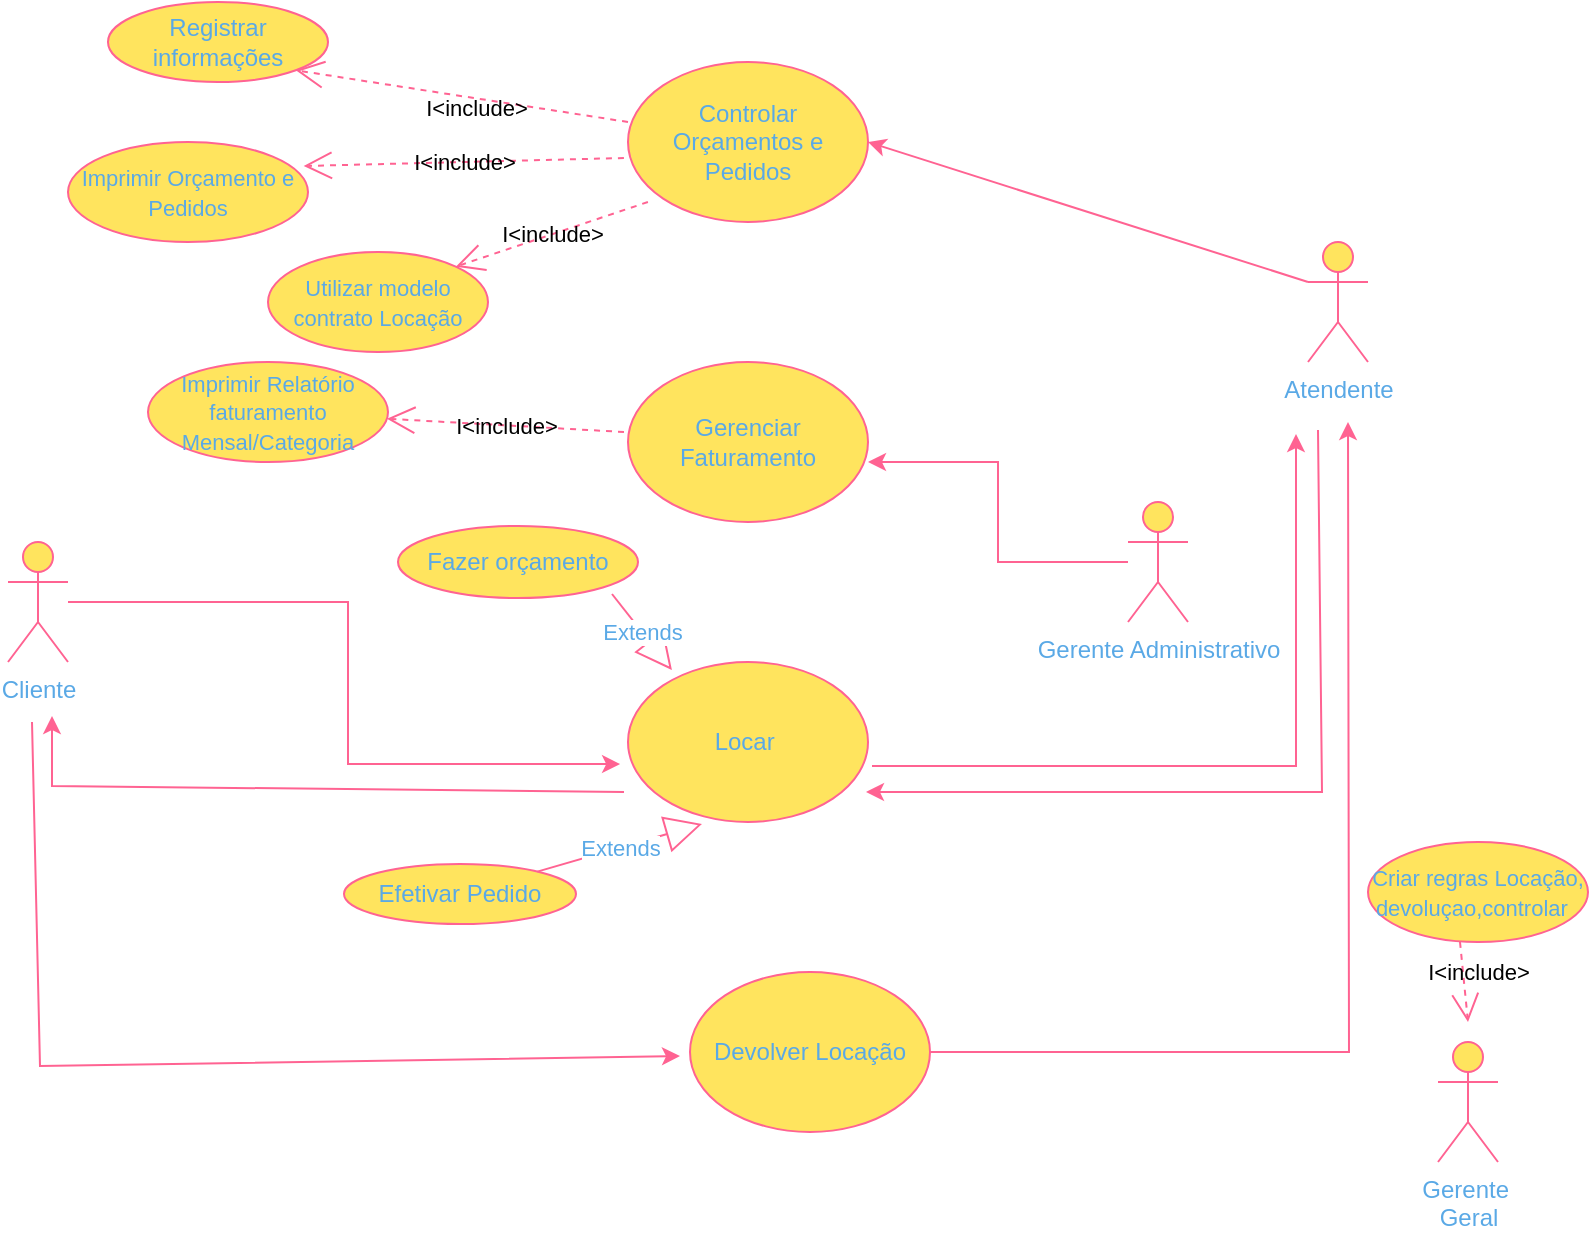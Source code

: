 <mxfile version="21.3.2" type="device">
  <diagram id="mHkPpL4sDXYTSZATMC4n" name="Página-1">
    <mxGraphModel dx="874" dy="594" grid="0" gridSize="10" guides="1" tooltips="1" connect="1" arrows="1" fold="1" page="1" pageScale="1" pageWidth="827" pageHeight="1169" math="0" shadow="0">
      <root>
        <mxCell id="0" />
        <mxCell id="1" parent="0" />
        <mxCell id="HXdkA08mGtH0IpMlDky3-31" style="edgeStyle=orthogonalEdgeStyle;rounded=0;orthogonalLoop=1;jettySize=auto;html=1;entryX=-0.033;entryY=0.638;entryDx=0;entryDy=0;entryPerimeter=0;labelBackgroundColor=none;strokeColor=#FF6392;fontColor=default;" parent="1" source="HXdkA08mGtH0IpMlDky3-2" target="HXdkA08mGtH0IpMlDky3-8" edge="1">
          <mxGeometry relative="1" as="geometry" />
        </mxCell>
        <mxCell id="HXdkA08mGtH0IpMlDky3-2" value="Cliente" style="shape=umlActor;verticalLabelPosition=bottom;verticalAlign=top;html=1;outlineConnect=0;labelBackgroundColor=none;fillColor=#FFE45E;strokeColor=#FF6392;fontColor=#5AA9E6;" parent="1" vertex="1">
          <mxGeometry x="30" y="290" width="30" height="60" as="geometry" />
        </mxCell>
        <mxCell id="HXdkA08mGtH0IpMlDky3-5" value="Atendente" style="shape=umlActor;verticalLabelPosition=bottom;verticalAlign=top;html=1;outlineConnect=0;labelBackgroundColor=none;fillColor=#FFE45E;strokeColor=#FF6392;fontColor=#5AA9E6;" parent="1" vertex="1">
          <mxGeometry x="680" y="140" width="30" height="60" as="geometry" />
        </mxCell>
        <mxCell id="HXdkA08mGtH0IpMlDky3-6" value="Controlar Orçamentos e Pedidos" style="ellipse;whiteSpace=wrap;html=1;labelBackgroundColor=none;fillColor=#FFE45E;strokeColor=#FF6392;fontColor=#5AA9E6;" parent="1" vertex="1">
          <mxGeometry x="340" y="50" width="120" height="80" as="geometry" />
        </mxCell>
        <mxCell id="HXdkA08mGtH0IpMlDky3-7" value="Gerenciar Faturamento" style="ellipse;whiteSpace=wrap;html=1;labelBackgroundColor=none;fillColor=#FFE45E;strokeColor=#FF6392;fontColor=#5AA9E6;" parent="1" vertex="1">
          <mxGeometry x="340" y="200" width="120" height="80" as="geometry" />
        </mxCell>
        <mxCell id="HXdkA08mGtH0IpMlDky3-8" value="Locar&amp;nbsp;" style="ellipse;whiteSpace=wrap;html=1;labelBackgroundColor=none;fillColor=#FFE45E;strokeColor=#FF6392;fontColor=#5AA9E6;" parent="1" vertex="1">
          <mxGeometry x="340" y="350" width="120" height="80" as="geometry" />
        </mxCell>
        <mxCell id="HXdkA08mGtH0IpMlDky3-39" style="edgeStyle=orthogonalEdgeStyle;rounded=0;orthogonalLoop=1;jettySize=auto;html=1;labelBackgroundColor=none;strokeColor=#FF6392;fontColor=default;" parent="1" source="HXdkA08mGtH0IpMlDky3-9" edge="1">
          <mxGeometry relative="1" as="geometry">
            <mxPoint x="700" y="230" as="targetPoint" />
          </mxGeometry>
        </mxCell>
        <mxCell id="HXdkA08mGtH0IpMlDky3-9" value="Devolver Locação" style="ellipse;whiteSpace=wrap;html=1;labelBackgroundColor=none;fillColor=#FFE45E;strokeColor=#FF6392;fontColor=#5AA9E6;" parent="1" vertex="1">
          <mxGeometry x="371" y="505" width="120" height="80" as="geometry" />
        </mxCell>
        <mxCell id="HXdkA08mGtH0IpMlDky3-21" style="edgeStyle=orthogonalEdgeStyle;rounded=0;orthogonalLoop=1;jettySize=auto;html=1;entryX=1;entryY=0.625;entryDx=0;entryDy=0;entryPerimeter=0;labelBackgroundColor=none;strokeColor=#FF6392;fontColor=default;" parent="1" source="HXdkA08mGtH0IpMlDky3-10" target="HXdkA08mGtH0IpMlDky3-7" edge="1">
          <mxGeometry relative="1" as="geometry" />
        </mxCell>
        <mxCell id="HXdkA08mGtH0IpMlDky3-10" value="Gerente Administrativo" style="shape=umlActor;verticalLabelPosition=bottom;verticalAlign=top;html=1;outlineConnect=0;labelBackgroundColor=none;fillColor=#FFE45E;strokeColor=#FF6392;fontColor=#5AA9E6;" parent="1" vertex="1">
          <mxGeometry x="590" y="270" width="30" height="60" as="geometry" />
        </mxCell>
        <mxCell id="HXdkA08mGtH0IpMlDky3-11" value="Gerente&amp;nbsp;&lt;br&gt;Geral" style="shape=umlActor;verticalLabelPosition=bottom;verticalAlign=top;html=1;outlineConnect=0;labelBackgroundColor=none;fillColor=#FFE45E;strokeColor=#FF6392;fontColor=#5AA9E6;" parent="1" vertex="1">
          <mxGeometry x="745" y="540" width="30" height="60" as="geometry" />
        </mxCell>
        <mxCell id="HXdkA08mGtH0IpMlDky3-16" value="" style="endArrow=classic;html=1;rounded=0;exitX=0;exitY=0.333;exitDx=0;exitDy=0;exitPerimeter=0;entryX=1;entryY=0.5;entryDx=0;entryDy=0;labelBackgroundColor=none;strokeColor=#FF6392;fontColor=default;" parent="1" source="HXdkA08mGtH0IpMlDky3-5" target="HXdkA08mGtH0IpMlDky3-6" edge="1">
          <mxGeometry width="50" height="50" relative="1" as="geometry">
            <mxPoint x="390" y="240" as="sourcePoint" />
            <mxPoint x="440" y="190" as="targetPoint" />
            <Array as="points" />
          </mxGeometry>
        </mxCell>
        <mxCell id="HXdkA08mGtH0IpMlDky3-17" value="Registrar informações" style="ellipse;whiteSpace=wrap;html=1;labelBackgroundColor=none;fillColor=#FFE45E;strokeColor=#FF6392;fontColor=#5AA9E6;" parent="1" vertex="1">
          <mxGeometry x="80" y="20" width="110" height="40" as="geometry" />
        </mxCell>
        <mxCell id="HXdkA08mGtH0IpMlDky3-18" value="I&amp;lt;include&amp;gt;" style="endArrow=open;endSize=12;dashed=1;html=1;rounded=0;exitX=0;exitY=0.375;exitDx=0;exitDy=0;entryX=1;entryY=1;entryDx=0;entryDy=0;exitPerimeter=0;labelBackgroundColor=none;strokeColor=#FF6392;fontColor=default;" parent="1" source="HXdkA08mGtH0IpMlDky3-6" target="HXdkA08mGtH0IpMlDky3-17" edge="1">
          <mxGeometry x="-0.098" y="5" width="160" relative="1" as="geometry">
            <mxPoint x="230" y="80" as="sourcePoint" />
            <mxPoint x="330" y="90" as="targetPoint" />
            <mxPoint as="offset" />
          </mxGeometry>
        </mxCell>
        <mxCell id="HXdkA08mGtH0IpMlDky3-19" value="&lt;font style=&quot;font-size: 11px;&quot;&gt;Imprimir Orçamento e Pedidos&lt;/font&gt;" style="ellipse;whiteSpace=wrap;html=1;labelBackgroundColor=none;fillColor=#FFE45E;strokeColor=#FF6392;fontColor=#5AA9E6;" parent="1" vertex="1">
          <mxGeometry x="60" y="90" width="120" height="50" as="geometry" />
        </mxCell>
        <mxCell id="HXdkA08mGtH0IpMlDky3-20" value="I&amp;lt;include&amp;gt;" style="endArrow=open;endSize=12;dashed=1;html=1;rounded=0;exitX=-0.017;exitY=0.6;exitDx=0;exitDy=0;entryX=0.982;entryY=0.24;entryDx=0;entryDy=0;entryPerimeter=0;exitPerimeter=0;labelBackgroundColor=none;strokeColor=#FF6392;fontColor=default;" parent="1" source="HXdkA08mGtH0IpMlDky3-6" target="HXdkA08mGtH0IpMlDky3-19" edge="1">
          <mxGeometry x="0.001" width="160" relative="1" as="geometry">
            <mxPoint x="230" y="150" as="sourcePoint" />
            <mxPoint x="340" y="160" as="targetPoint" />
            <mxPoint as="offset" />
          </mxGeometry>
        </mxCell>
        <mxCell id="HXdkA08mGtH0IpMlDky3-27" value="&lt;font style=&quot;font-size: 11px;&quot;&gt;Imprimir Relatório faturamento Mensal/Categoria&lt;/font&gt;" style="ellipse;whiteSpace=wrap;html=1;labelBackgroundColor=none;fillColor=#FFE45E;strokeColor=#FF6392;fontColor=#5AA9E6;" parent="1" vertex="1">
          <mxGeometry x="100" y="200" width="120" height="50" as="geometry" />
        </mxCell>
        <mxCell id="HXdkA08mGtH0IpMlDky3-28" value="I&amp;lt;include&amp;gt;" style="endArrow=open;endSize=12;dashed=1;html=1;rounded=0;labelBackgroundColor=none;strokeColor=#FF6392;fontColor=default;" parent="1" target="HXdkA08mGtH0IpMlDky3-27" edge="1">
          <mxGeometry x="-0.004" width="160" relative="1" as="geometry">
            <mxPoint x="338" y="235" as="sourcePoint" />
            <mxPoint x="353" y="177" as="targetPoint" />
            <mxPoint as="offset" />
          </mxGeometry>
        </mxCell>
        <mxCell id="HXdkA08mGtH0IpMlDky3-29" value="&lt;span style=&quot;font-size: 11px;&quot;&gt;Utilizar modelo contrato Locação&lt;/span&gt;" style="ellipse;whiteSpace=wrap;html=1;labelBackgroundColor=none;fillColor=#FFE45E;strokeColor=#FF6392;fontColor=#5AA9E6;" parent="1" vertex="1">
          <mxGeometry x="160" y="145" width="110" height="50" as="geometry" />
        </mxCell>
        <mxCell id="HXdkA08mGtH0IpMlDky3-30" value="I&amp;lt;include&amp;gt;" style="endArrow=open;endSize=12;dashed=1;html=1;rounded=0;exitX=0.083;exitY=0.875;exitDx=0;exitDy=0;exitPerimeter=0;entryX=1;entryY=0;entryDx=0;entryDy=0;labelBackgroundColor=none;strokeColor=#FF6392;fontColor=default;" parent="1" source="HXdkA08mGtH0IpMlDky3-6" target="HXdkA08mGtH0IpMlDky3-29" edge="1">
          <mxGeometry x="0.006" width="160" relative="1" as="geometry">
            <mxPoint x="210" y="140" as="sourcePoint" />
            <mxPoint x="371" y="122" as="targetPoint" />
            <mxPoint as="offset" />
          </mxGeometry>
        </mxCell>
        <mxCell id="HXdkA08mGtH0IpMlDky3-33" value="&lt;font style=&quot;font-size: 11px;&quot;&gt;Criar regras Locação, devoluçao,controlar&amp;nbsp;&amp;nbsp;&lt;/font&gt;" style="ellipse;whiteSpace=wrap;html=1;labelBackgroundColor=none;fillColor=#FFE45E;strokeColor=#FF6392;fontColor=#5AA9E6;" parent="1" vertex="1">
          <mxGeometry x="710" y="440" width="110" height="50" as="geometry" />
        </mxCell>
        <mxCell id="HXdkA08mGtH0IpMlDky3-35" value="I&amp;lt;include&amp;gt;" style="endArrow=open;endSize=12;dashed=1;html=1;rounded=0;exitX=0.083;exitY=0.875;exitDx=0;exitDy=0;exitPerimeter=0;labelBackgroundColor=none;strokeColor=#FF6392;fontColor=default;" parent="1" edge="1">
          <mxGeometry x="-0.2" y="8" width="160" relative="1" as="geometry">
            <mxPoint x="756" y="490" as="sourcePoint" />
            <mxPoint x="760" y="530" as="targetPoint" />
            <mxPoint x="-1" as="offset" />
          </mxGeometry>
        </mxCell>
        <mxCell id="FuKeWUT9p_C-J7KXTtOi-2" value="" style="endArrow=classic;html=1;rounded=0;labelBackgroundColor=none;strokeColor=#FF6392;fontColor=default;" edge="1" parent="1">
          <mxGeometry width="50" height="50" relative="1" as="geometry">
            <mxPoint x="42" y="380" as="sourcePoint" />
            <mxPoint x="366" y="547" as="targetPoint" />
            <Array as="points">
              <mxPoint x="46" y="552" />
            </Array>
          </mxGeometry>
        </mxCell>
        <mxCell id="FuKeWUT9p_C-J7KXTtOi-4" value="" style="endArrow=classic;html=1;rounded=0;labelBackgroundColor=none;strokeColor=#FF6392;fontColor=default;" edge="1" parent="1">
          <mxGeometry width="50" height="50" relative="1" as="geometry">
            <mxPoint x="462" y="402" as="sourcePoint" />
            <mxPoint x="674" y="236" as="targetPoint" />
            <Array as="points">
              <mxPoint x="674" y="402" />
            </Array>
          </mxGeometry>
        </mxCell>
        <mxCell id="FuKeWUT9p_C-J7KXTtOi-5" value="" style="endArrow=classic;html=1;rounded=0;labelBackgroundColor=none;strokeColor=#FF6392;fontColor=default;" edge="1" parent="1">
          <mxGeometry width="50" height="50" relative="1" as="geometry">
            <mxPoint x="685" y="234" as="sourcePoint" />
            <mxPoint x="459" y="415" as="targetPoint" />
            <Array as="points">
              <mxPoint x="687" y="415" />
            </Array>
          </mxGeometry>
        </mxCell>
        <mxCell id="FuKeWUT9p_C-J7KXTtOi-6" value="" style="endArrow=classic;html=1;rounded=0;labelBackgroundColor=none;strokeColor=#FF6392;fontColor=default;" edge="1" parent="1">
          <mxGeometry width="50" height="50" relative="1" as="geometry">
            <mxPoint x="338" y="415" as="sourcePoint" />
            <mxPoint x="52" y="377" as="targetPoint" />
            <Array as="points">
              <mxPoint x="52" y="412" />
            </Array>
          </mxGeometry>
        </mxCell>
        <mxCell id="FuKeWUT9p_C-J7KXTtOi-7" value="Fazer orçamento" style="ellipse;whiteSpace=wrap;html=1;strokeColor=#FF6392;fontColor=#5AA9E6;fillColor=#FFE45E;" vertex="1" parent="1">
          <mxGeometry x="225" y="282" width="120" height="36" as="geometry" />
        </mxCell>
        <mxCell id="FuKeWUT9p_C-J7KXTtOi-8" value="Extends" style="endArrow=block;endSize=16;endFill=0;html=1;rounded=0;strokeColor=#FF6392;fontColor=#5AA9E6;fillColor=#FFE45E;entryX=0.183;entryY=0.05;entryDx=0;entryDy=0;entryPerimeter=0;" edge="1" parent="1" target="HXdkA08mGtH0IpMlDky3-8">
          <mxGeometry width="160" relative="1" as="geometry">
            <mxPoint x="332" y="316" as="sourcePoint" />
            <mxPoint x="492" y="316" as="targetPoint" />
          </mxGeometry>
        </mxCell>
        <mxCell id="FuKeWUT9p_C-J7KXTtOi-9" value="Efetivar Pedido" style="ellipse;whiteSpace=wrap;html=1;strokeColor=#FF6392;fontColor=#5AA9E6;fillColor=#FFE45E;" vertex="1" parent="1">
          <mxGeometry x="198" y="451" width="116" height="30" as="geometry" />
        </mxCell>
        <mxCell id="FuKeWUT9p_C-J7KXTtOi-10" value="Extends" style="endArrow=block;endSize=16;endFill=0;html=1;rounded=0;strokeColor=#FF6392;fontColor=#5AA9E6;fillColor=#FFE45E;" edge="1" parent="1" source="FuKeWUT9p_C-J7KXTtOi-9">
          <mxGeometry width="160" relative="1" as="geometry">
            <mxPoint x="332" y="463" as="sourcePoint" />
            <mxPoint x="377" y="431" as="targetPoint" />
          </mxGeometry>
        </mxCell>
      </root>
    </mxGraphModel>
  </diagram>
</mxfile>
